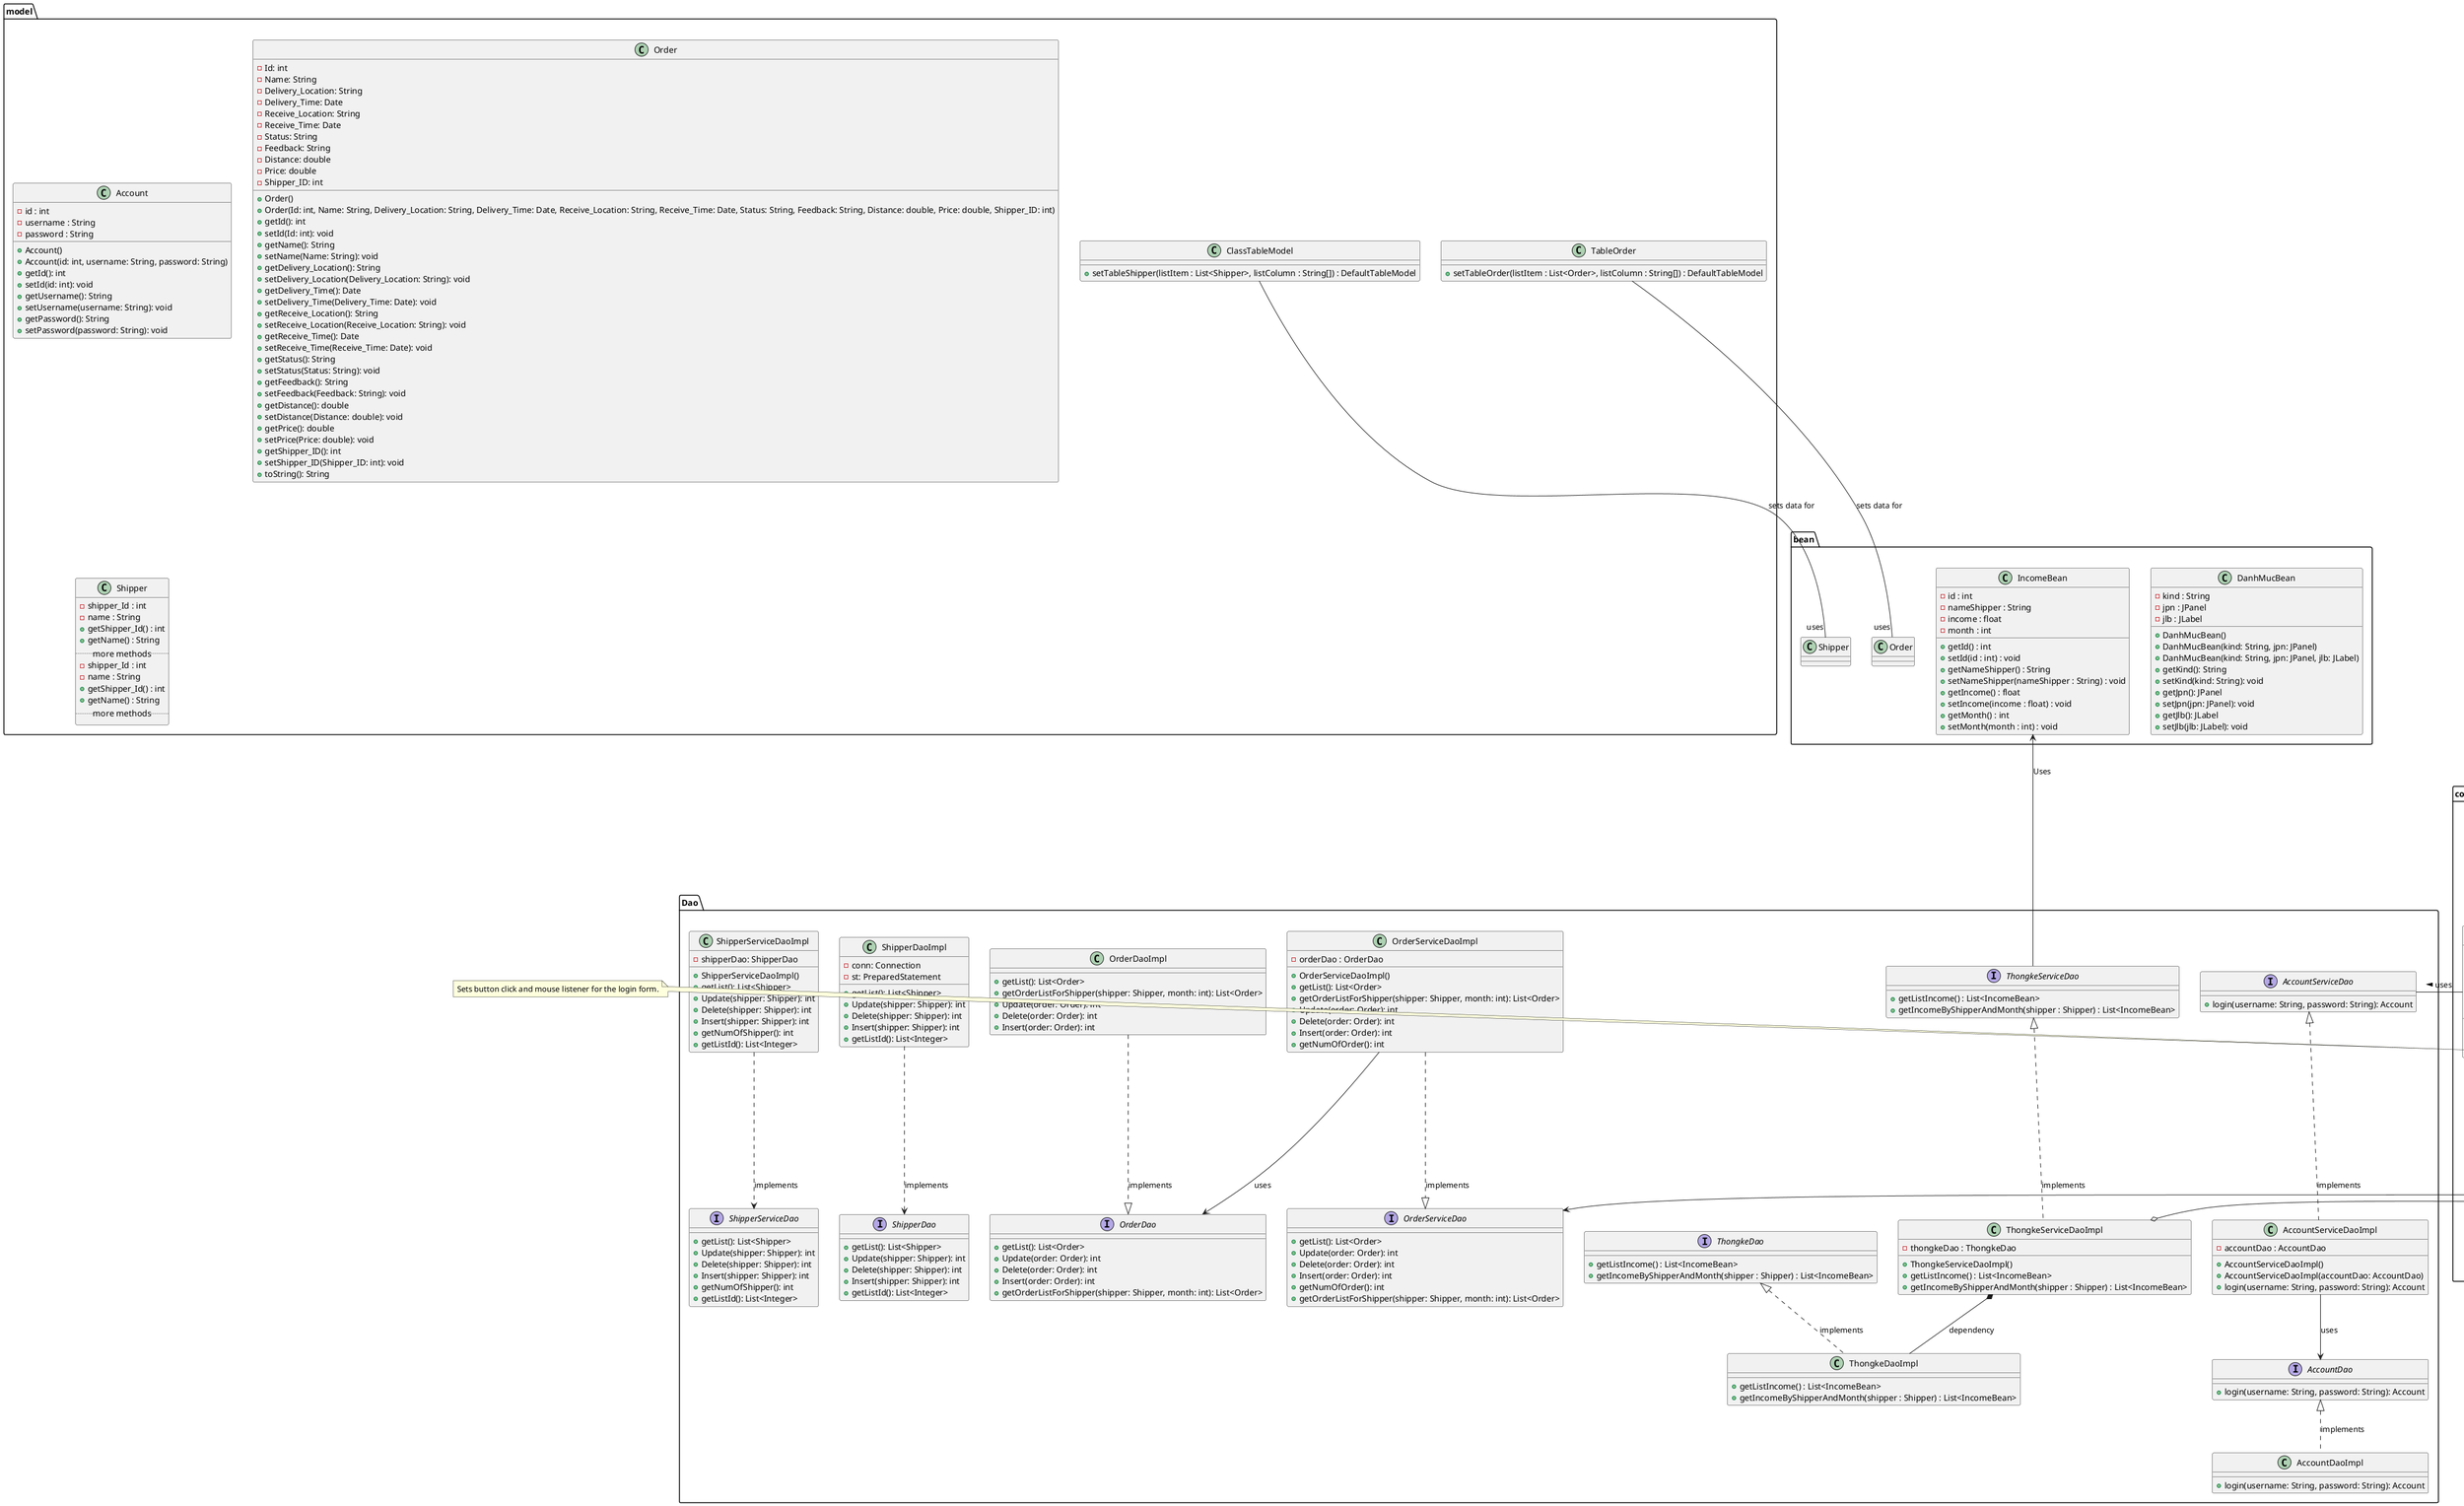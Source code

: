 @startuml
package Dao {
    interface AccountDao {
        {method} + login(username: String, password: String): Account
    }

    interface AccountServiceDao {
        {method} + login(username: String, password: String): Account
    }

    class AccountDaoImpl {
        + login(username: String, password: String): Account
    }

    class AccountServiceDaoImpl {
        - accountDao : AccountDao
        + AccountServiceDaoImpl()
        + AccountServiceDaoImpl(accountDao: AccountDao)
        + login(username: String, password: String): Account
    }
}

package controller {
    class AccountController {
        - jFrame : JFrame
        - jtfUsername : JTextField
        - jpwfPassword : JPasswordField
        - jllbMsg : JLabel
        - btnLogin : JButton
        - accountServiceDao : AccountServiceDao
        + AccountController()
        + AccountController(jFrame: JFrame, jtfUsername: JTextField, jpwfPassword: JPasswordField, jllbMsg: JLabel, btnLogin: JButton)
        + setEvent(): void
    }
}

package model {
    class Account {
        - id : int
        - username : String
        - password : String
        + Account()
        + Account(id: int, username: String, password: String)
        + getId(): int
        + setId(id: int): void
        + getUsername(): String
        + setUsername(username: String): void
        + getPassword(): String
        + setPassword(password: String): void
    }
}

package database {
    class JDBCUtil {
        {static} + getConnection(): Connection
        {static} + closeConnection(conn: Connection): void
    }
}

package view {
    class LoginJFrame {
        - jpnRoot : JPanel
        - jLabel1 : JLabel
        - jLabel2 : JLabel
        - jLabel3 : JLabel
        - jLabel4 : JLabel
        - jlbMsg : JLabel
        - jtfUsername : JTextField
        - jpwfPassword : JPasswordField
        - btnLogin : JButton
        + initComponents(): void
        + LoginJFrame()
        + jpwfPasswordActionPerformed(evt: ActionEvent): void
        + btnLoginActionPerformed(evt: ActionEvent): void
        + jtfUsernameActionPerformed(evt: ActionEvent): void
    }
}

AccountServiceDao <|.. AccountServiceDaoImpl : implements
AccountDao <|.. AccountDaoImpl : implements
AccountServiceDaoImpl --> AccountDao : uses

AccountController -- AccountServiceDao : uses >
AccountController --> LoginJFrame : Initializes >
AccountController --> JTextField : Uses >
AccountController --> JPasswordField : Uses >
AccountController --> JLabel : Uses >
AccountController --> JButton : Uses >

LoginJFrame --> AccountController: Initializes
note left of AccountController::setEvent
  Sets button click and mouse listener for the login form.
end note

package bean {
    class DanhMucBean {
        - kind : String
        - jpn : JPanel
        - jlb : JLabel
        + DanhMucBean()
        + DanhMucBean(kind: String, jpn: JPanel)
        + DanhMucBean(kind: String, jpn: JPanel, jlb: JLabel)
        + getKind(): String
        + setKind(kind: String): void
        + getJpn(): JPanel
        + setJpn(jpn: JPanel): void
        + getJlb(): JLabel
        + setJlb(jlb: JLabel): void
    }
}

package controller {
    class ChuyenManHinhController {
        - root : JPanel
        - kindSelected : String
        - listItem : List<DanhMucBean>
        + ChuyenManHinhController(jpnRoot: JPanel)
        + setView(jpnItem: JPanel, jlbItem: JLabel): void
        + setEvent(listItem: List<DanhMucBean>): void
        + {inner} class LabelEvent
        + setChangeBackground(kind: String): void
    }
}
package view {
    class MainJFrame {
        - jpnMenu : JPanel
        - jbnView : JPanel
        + MainJFrame()
        + initComponents(): void
    }
    class TrangChuJPanel {
        + TrangChuJPanel()
        + initComponents(): void
        + getNumOfShipper(): JLabel
        + getNumOfOrder(): JLabel
    }
}

view.MainJFrame --> controller.ChuyenManHinhController: uses
view.TrangChuJPanel --> controller.LoiTatController : uses


package Dao {
    interface OrderDao {
        + getList(): List<Order>
        + Update(order: Order): int
        + Delete(order: Order): int
        + Insert(order: Order): int
        + getOrderListForShipper(shipper: Shipper, month: int): List<Order>
    }

    class OrderDaoImpl {
        + getList(): List<Order>
        + getOrderListForShipper(shipper: Shipper, month: int): List<Order>
        + Update(order: Order): int
        + Delete(order: Order): int
        + Insert(order: Order): int
    }

    interface OrderServiceDao {
        + getList(): List<Order>
        + Update(order: Order): int
        + Delete(order: Order): int
        + Insert(order: Order): int
        + getNumOfOrder(): int
        + getOrderListForShipper(shipper: Shipper, month: int): List<Order>
    }

    class OrderServiceDaoImpl {
        - orderDao : OrderDao
        + OrderServiceDaoImpl()
        + getList(): List<Order>
        + getOrderListForShipper(shipper: Shipper, month: int): List<Order>
        + Update(order: Order): int
        + Delete(order: Order): int
        + Insert(order: Order): int
        + getNumOfOrder(): int
    }
}

package controller {

class OrderController {
    - btnSubmit: JButton
    - jdcDT: JDateChooser
    - jdcRT: JDateChooser
    - jrbPending: JRadioButton
    - jrbProcessing: JRadioButton
    - jrbCompleted: JRadioButton
    - jtaDL: JTextArea
    - jtaRL: JTextArea
    - jtaFeedback: JTextArea
    - jlbID: JLabel
    - jtfName: JTextField
    - jtfDistance: JTextField
    - jtfPrice: JTextField
    - jlbMsg: JLabel
    - btnDelete: JButton
    - jcbList_id: JComboBox<Integer>
    - btnRandom: JButton
    - shipperServiceDao: ShipperServiceDao
    - order: Order
    - orderServiceDao: OrderServiceDao

    + OrderController(btnSubmit: JButton, jdcDT: JDateChooser, jdcRT: JDateChooser, jrbPending: JRadioButton, jrbProcessing: JRadioButton, jrbCompleted: JRadioButton, jtaDL: JTextArea, jtaRL: JTextArea, jtaFeedback: JTextArea, jtfName: JTextField, jtfDistance: JTextField, jtfPrice: JTextField, jtfShipper_id: JTextField, jlbMsg, JLabel, jcbList_id: JComboBox<Integer>, btnRandom: JButton)
    + OrderController(btnSubmit: JButton, jdcDT: JDateChooser, jdcRT: JDateChooser, jrbPending: JRadioButton, jrbProcessing: JRadioButton, jrbCompleted: JRadioButton, jtaDL: JTextArea, jtaRL: JTextArea, jtaFeedback: JTextArea, jlbID: JLabel, jtfName: JTextField, jtfDistance: JTextField, jtfPrice: JTextField, jlbMsg: JLabel, btnDelete: JButton, jcbList_id: JComboBox<Integer>, btnRandom: JButton)
    + setView(order: Order): void
    + setEvent(s: String): void
    - showDialog(msg: String): boolean
    - covertDateToDateSql(d: Date): java.sql.Date
    - isStatusNull(): boolean
}


class QuanLyOrderController {
    - jlbID: JLabel
    - jlbName: JLabel
    - jmcMonth: JMonthChooser
    - jpnView: JPanel
    - btnAdd: JButton
    - jtfSearch: JTextField
    - btnPrint: JButton
    - orderServiceDao: OrderServiceDao
    - listColumn: String[]
    - rowSorter: TableRowSorter<TableModel>

    + QuanLyOrderController(jlbID: JLabel, jlbName: JLabel, jmcMonth: JMonthChooser, jpnView: JPanel, jtfSearch: JTextField)
    + QuanLyOrderController(jpnView: JPanel, btnAdd: JButton, jtfSearch: JTextField, btnPrint: JButton)
    + initTable(): void
    + initTable(shipper: Shipper): void
    - setupTable(table: JTable): void
    - initSearchListener(): void
    - initMouseListener(table: JTable): void
    - initMonthChooserListener(shipper: Shipper): void
    - refreshTable(table: JTable): void
    + initEvents(): void
    {static} - showExportSuccessDialog(s: String): void
}


}



package view {

    class InsertOrderJFrame {
        - initComponents(): void
        + InsertOrderJFrame()
    }

    class ListOrderJFrame {
        - initComponents(): void
        + ListOrderJFrame(shipper: Shipper)
    }

    class UpdateOrDeleteOrder {
        - initComponents(): void
        + UpdateOrDeleteOrder(order: Order)
    }
}

package model {

class Order {
    - Id: int
    - Name: String
    - Delivery_Location: String
    - Delivery_Time: Date
    - Receive_Location: String
    - Receive_Time: Date
    - Status: String
    - Feedback: String
    - Distance: double
    - Price: double
    - Shipper_ID: int

    + Order()
    + Order(Id: int, Name: String, Delivery_Location: String, Delivery_Time: Date, Receive_Location: String, Receive_Time: Date, Status: String, Feedback: String, Distance: double, Price: double, Shipper_ID: int)
    + getId(): int
    + setId(Id: int): void
    + getName(): String
    + setName(Name: String): void
    + getDelivery_Location(): String
    + setDelivery_Location(Delivery_Location: String): void
    + getDelivery_Time(): Date
    + setDelivery_Time(Delivery_Time: Date): void
    + getReceive_Location(): String
    + setReceive_Location(Receive_Location: String): void
    + getReceive_Time(): Date
    + setReceive_Time(Receive_Time: Date): void
    + getStatus(): String
    + setStatus(Status: String): void
    + getFeedback(): String
    + setFeedback(Feedback: String): void
    + getDistance(): double
    + setDistance(Distance: double): void
    + getPrice(): double
    + setPrice(Price: double): void
    + getShipper_ID(): int
    + setShipper_ID(Shipper_ID: int): void
    + toString(): String

}

}

InsertOrderJFrame --> OrderController : instantiates
InsertOrderJFrame --> "1" ShipperServiceDaoImpl : uses

ListOrderJFrame --> "1" QuanLyOrderController : uses

UpdateOrDeleteOrder --> OrderController : uses
UpdateOrDeleteOrder --> "1" ShipperServiceDaoImpl : uses

OrderDaoImpl ..|> OrderDao : implements
OrderServiceDaoImpl ..|> OrderServiceDao : implements
OrderServiceDaoImpl --> OrderDao : uses

QuanLyOrderController --> OrderServiceDao : uses
ShipperServiceDaoImpl ..|> ShipperServiceDao : implements
QuanLyOrderController --> ShipperServiceDao : uses


package Dao {
    interface ShipperDao {
        +getList(): List<Shipper>
        +Update(shipper: Shipper): int
        +Delete(shipper: Shipper): int
        +Insert(shipper: Shipper): int
        +getListId(): List<Integer>
    }

    class ShipperDaoImpl {
        -conn: Connection
        -st: PreparedStatement
        +getList(): List<Shipper>
        +Update(shipper: Shipper): int
        +Delete(shipper: Shipper): int
        +Insert(shipper: Shipper): int
        +getListId(): List<Integer>
    }

    interface ShipperServiceDao {
        +getList(): List<Shipper>
        +Update(shipper: Shipper): int
        +Delete(shipper: Shipper): int
        +Insert(shipper: Shipper): int
        +getNumOfShipper(): int
        +getListId(): List<Integer>
    }

    class ShipperServiceDaoImpl {
        -shipperDao: ShipperDao
        +ShipperServiceDaoImpl()
        +getList(): List<Shipper>
        +Update(shipper: Shipper): int
        +Delete(shipper: Shipper): int
        +Insert(shipper: Shipper): int
        +getNumOfShipper(): int
        +getListId(): List<Integer>
    }

    ShipperDaoImpl ..> ShipperDao : implements
    ShipperServiceDaoImpl ..> ShipperServiceDao : implements
}

package controller {
    class ShipperController {
        -btnSubmit: JButton
        -jdcDob, jdcStartwork: JDateChooser
        -jrbNam, jrbNu: JRadioButton
        -jtaAdress, jtaDescription: JTextArea
        -jlbID, jlbMsg: JLabel
        -jtfName, jtfPhone, jtfEmail: JTextField
        -btnDelete: JButton
        -shipper: Shipper
        -shipperServiceDao: ShipperServiceDao
        -pattern_phone, pattern_email: Pattern
        +setView(shipper: Shipper)
        +setEvent(s: String)
        +showDialog(msg: String): boolean 
        +validate_phone(phoneNumber: String): boolean
        +validate_email(email: String): boolean
    }

    class QuanLyShipperController {
        -jpnView: JPanel
        -btnAdd, btnPrint: JButton
        -jpnView: JPanel
        -jtfSearch: JTextField
        -rowSorter: TableRowSorter<TableModel>
        -shipperServiceDao: ShipperServiceDao
        -listColumn: String[]
        +setDataToTable()
        +setEvent()
    }

    ShipperController "1" -- "1" ShipperServiceDaoImpl : uses >
    QuanLyShipperController "1" -- "1" ShipperServiceDaoImpl : uses >
}

package model {
    class Shipper {
        - shipper_Id : int
        - name : String
        + getShipper_Id() : int
        + getName() : String
        .. more methods ..
    }
}

package view {
    class InsertShipperJFrame {
        -btnSubmit: JButton
        -jdcDob, jdcStartwork: JDateChooser
        -jrbNam, jrbNu: JRadioButton
        -jtaAddress, jtaDescription: JTextArea
        -jtfName, jtfPhone, jtfEmail: JTextField
        -jlbMsg: JLabel
        +InsertShipperJFrame(shipper: Shipper)
    }

    class UpdateOrDeleteShipperJFrame {
        -btnSubmit, btnDelete: JButton
        -jdcDob, jdcStartwork: JDateChooser
        -jrbNam, jrbNu: JRadioButton
        -jtaAddress, jtaDescription: JTextArea
        -jlbID: JLabel
        -jtfName, jtfPhone, jtfEmail: JTextField
        -jlbMsg: JLabel
        +UpdateOrDeleteShipperJFrame(shipper: Shipper)
    }

    class ShipperOrOrderJPanel {
        +ShipperOrOrderJPanel(s: String)
    }

    InsertShipperJFrame --> "1" ShipperController : uses >
    UpdateOrDeleteShipperJFrame --> "1" ShipperController : uses >
    ShipperOrOrderJPanel --> "0..1" QuanLyShipperController : uses >
}


package Dao {

    interface ThongkeDao {
        + getListIncome() : List<IncomeBean>
        + getIncomeByShipperAndMonth(shipper : Shipper) : List<IncomeBean>
    }

    class ThongkeDaoImpl {
        + getListIncome() : List<IncomeBean>
        + getIncomeByShipperAndMonth(shipper : Shipper) : List<IncomeBean>
    }

    interface ThongkeServiceDao {
        + getListIncome() : List<IncomeBean>
        + getIncomeByShipperAndMonth(shipper : Shipper) : List<IncomeBean>
    }

    class ThongkeServiceDaoImpl {
        - thongkeDao : ThongkeDao
        + ThongkeServiceDaoImpl()
        + getListIncome() : List<IncomeBean>
        + getIncomeByShipperAndMonth(shipper : Shipper) : List<IncomeBean>
    }

    ThongkeDao <|.. ThongkeDaoImpl : implements
    ThongkeServiceDao <|.. ThongkeServiceDaoImpl : implements
    ThongkeServiceDaoImpl *-- ThongkeDaoImpl : dependency
}


package bean {
    class IncomeBean {
        - id : int
        - nameShipper : String
        - income : float
        - month : int
        + getId() : int
        + setId(id : int) : void
        + getNameShipper() : String
        + setNameShipper(nameShipper : String) : void
        + getIncome() : float
        + setIncome(income : float) : void
        + getMonth() : int
        + setMonth(month : int) : void
    }
}

package controller {
    class QuanLyThongKeController {
        - thongkeServiceDao : ThongkeServiceDao
        + QuanLyThongKeController()
        + setDataToChart1(jpnItem : JPanel) : void
    }
}

package view {

    class ThongKeJPanel {
        - jPanel1 : JPanel
        - jPanel3 : JPanel
        - jpnChart1 : JPanel
        + ThongKeJPanel()
        + initComponents() : void
    }

}

package model {
    class ClassTableModel {
        + setTableShipper(listItem : List<Shipper>, listColumn : String[]) : DefaultTableModel
    }

    class TableOrder {
        + setTableOrder(listItem : List<Order>, listColumn : String[]) : DefaultTableModel
    }
}

bean.IncomeBean <-- Dao.ThongkeServiceDao : Uses
Dao.ThongkeServiceDaoImpl o-- controller.QuanLyThongKeController : Uses
controller.QuanLyThongKeController ..> view.ThongKeJPanel : Data setup
model.ClassTableModel -- "uses" bean.Shipper : sets data for
model.TableOrder -- "uses" bean.Order : sets data for


package view {

    class IncomeByShipper {
        - jPanel1 : JPanel
        - jLabel1 : JLabel
        - jLabel2 : JLabel
        - jlbID : JLabel
        - jlbName : JLabel
        - jpnView : JPanel
        + IncomeByShipper(shipper : Shipper)
        + initComponents() : void
    }
}

package controller {
    class QuanLyThongKeController {
        + QuanLyThongKeController(shipper : Shipper)
        + setDataToChart2(jpnItem : JPanel) : void
    }
}

package model {
    class Shipper {
        - shipper_Id : int
        - name : String
        + getShipper_Id() : int
        + getName() : String
        .. more methods ..
    }
}

IncomeByShipper --|> JFrame : extends
IncomeByShipper o-- "1" Shipper : has

view.IncomeByShipper ..> controller.QuanLyThongKeController : Uses
view.IncomeByShipper --|> javax.swing.JFrame

package test {

    class ShipperTest {

        + main(args: String[]) : void
    }

}

test.ShipperTest -right-> view.LoginJFrame: creates >>

@enduml



